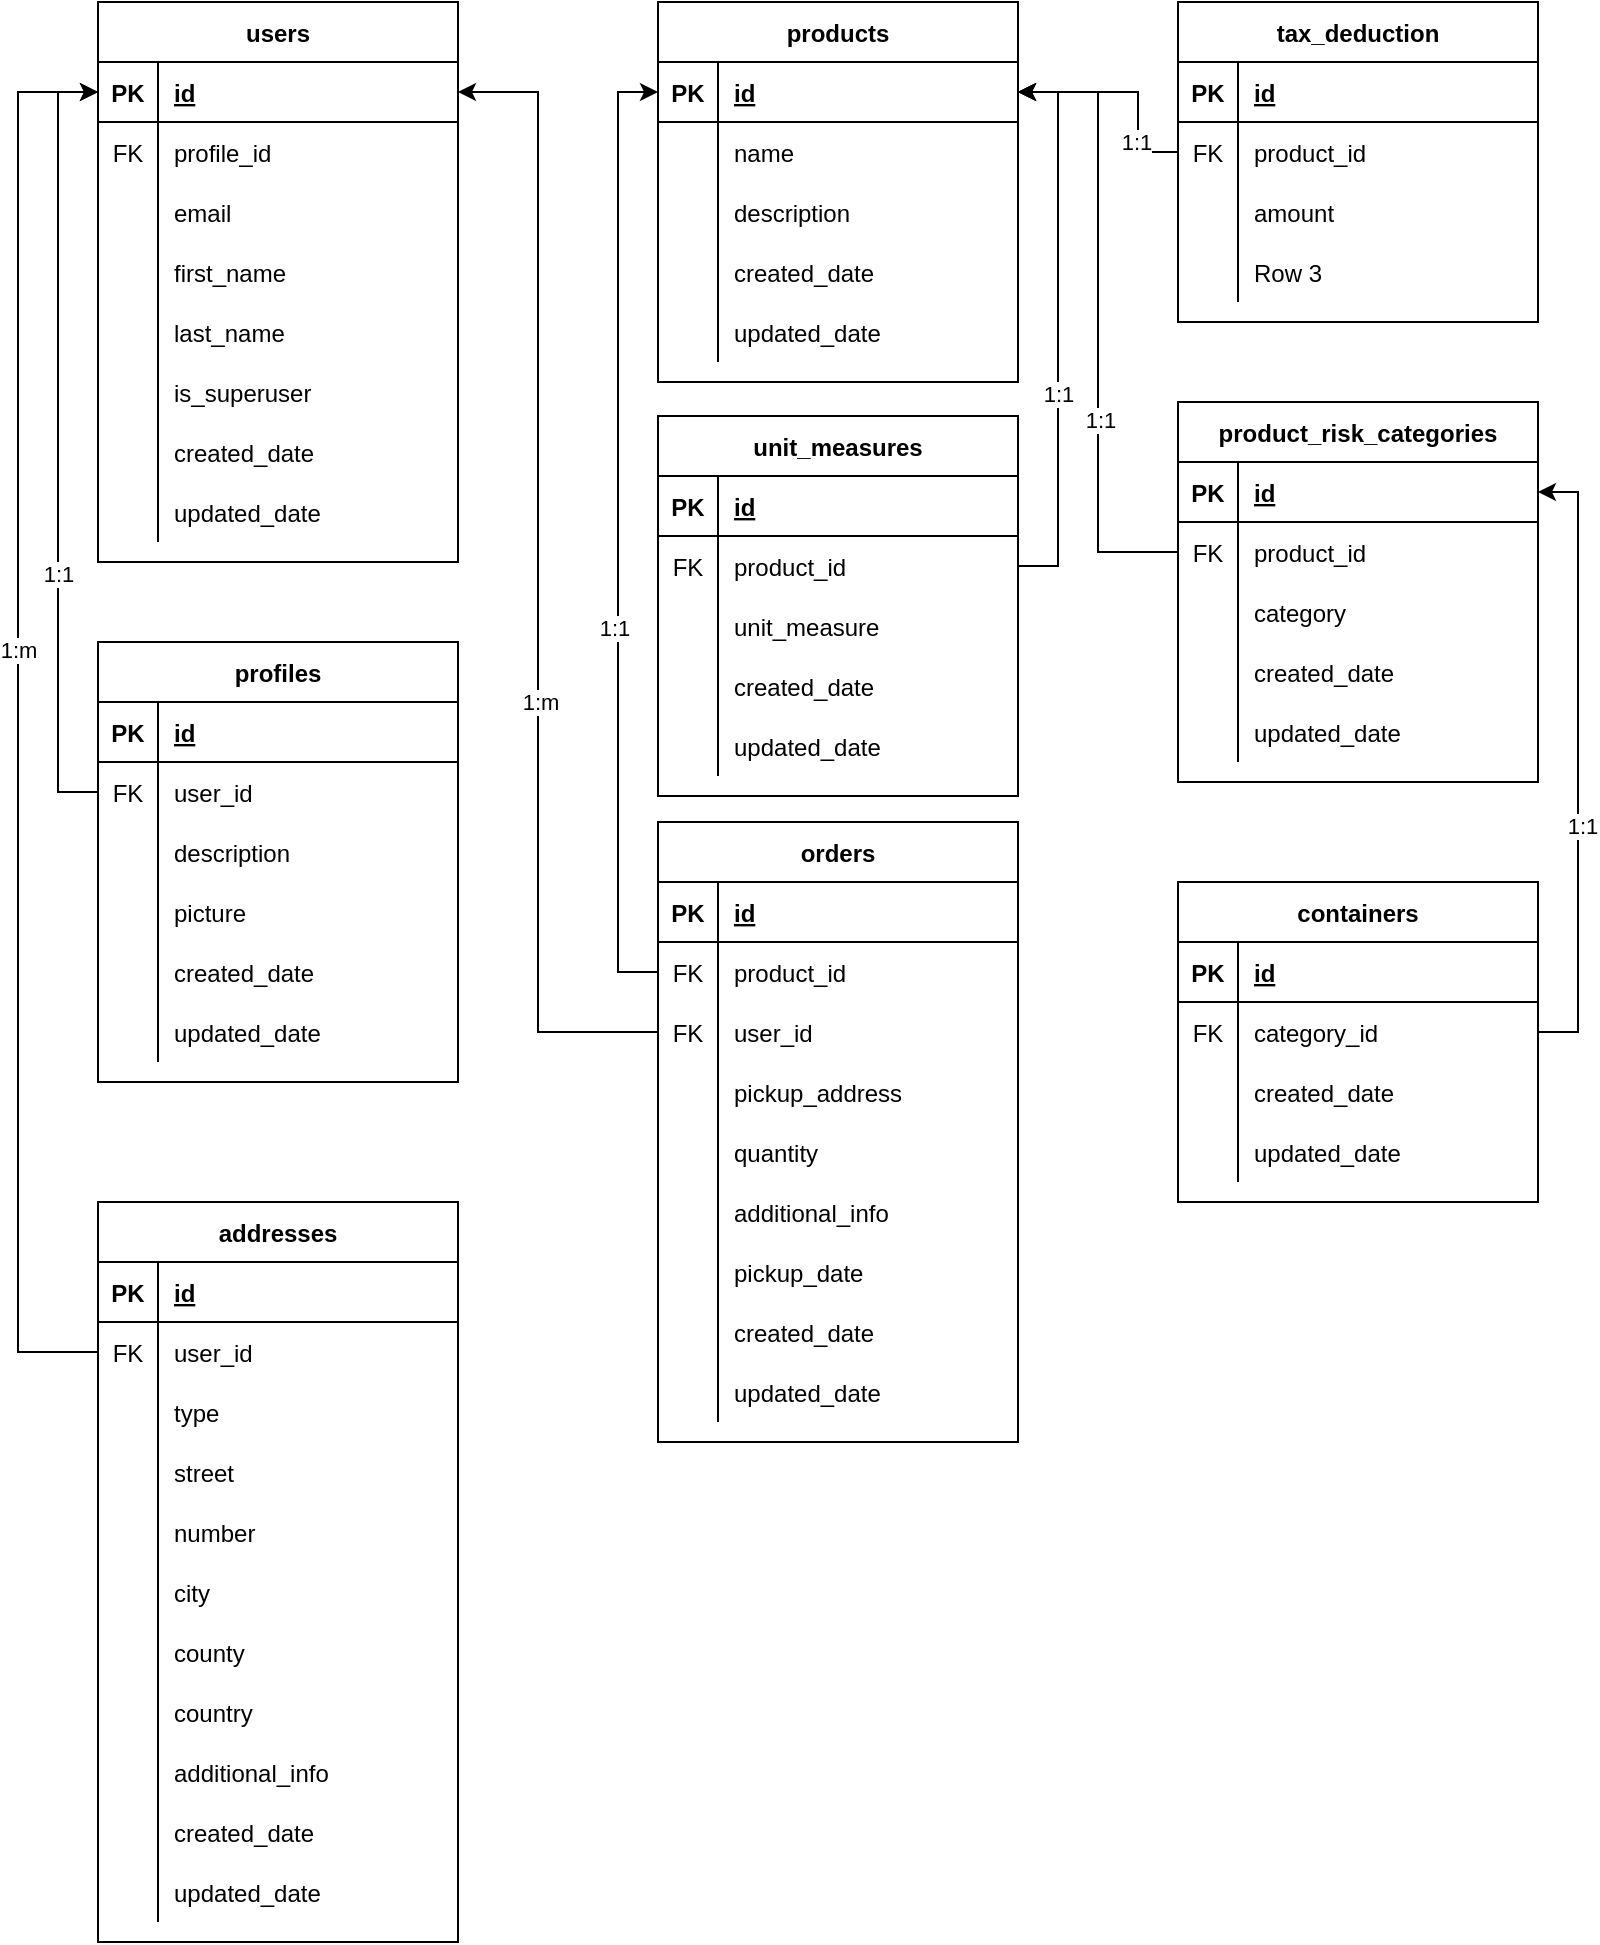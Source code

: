 <mxfile version="14.5.6" type="github">
  <diagram id="5Fqsmv3HwdNf8CyTd6Ed" name="Page-1">
    <mxGraphModel dx="1038" dy="547" grid="1" gridSize="10" guides="1" tooltips="1" connect="1" arrows="1" fold="1" page="1" pageScale="1" pageWidth="850" pageHeight="1100" math="0" shadow="0">
      <root>
        <mxCell id="0" />
        <mxCell id="1" parent="0" />
        <mxCell id="K4pc00V_5VMExsooemuj-1" value="users" style="shape=table;startSize=30;container=1;collapsible=1;childLayout=tableLayout;fixedRows=1;rowLines=0;fontStyle=1;align=center;resizeLast=1;" vertex="1" parent="1">
          <mxGeometry x="80" y="80" width="180" height="280" as="geometry" />
        </mxCell>
        <mxCell id="K4pc00V_5VMExsooemuj-2" value="" style="shape=partialRectangle;collapsible=0;dropTarget=0;pointerEvents=0;fillColor=none;top=0;left=0;bottom=1;right=0;points=[[0,0.5],[1,0.5]];portConstraint=eastwest;" vertex="1" parent="K4pc00V_5VMExsooemuj-1">
          <mxGeometry y="30" width="180" height="30" as="geometry" />
        </mxCell>
        <mxCell id="K4pc00V_5VMExsooemuj-3" value="PK" style="shape=partialRectangle;connectable=0;fillColor=none;top=0;left=0;bottom=0;right=0;fontStyle=1;overflow=hidden;" vertex="1" parent="K4pc00V_5VMExsooemuj-2">
          <mxGeometry width="30" height="30" as="geometry" />
        </mxCell>
        <mxCell id="K4pc00V_5VMExsooemuj-4" value="id" style="shape=partialRectangle;connectable=0;fillColor=none;top=0;left=0;bottom=0;right=0;align=left;spacingLeft=6;fontStyle=5;overflow=hidden;" vertex="1" parent="K4pc00V_5VMExsooemuj-2">
          <mxGeometry x="30" width="150" height="30" as="geometry" />
        </mxCell>
        <mxCell id="K4pc00V_5VMExsooemuj-5" value="" style="shape=partialRectangle;collapsible=0;dropTarget=0;pointerEvents=0;fillColor=none;top=0;left=0;bottom=0;right=0;points=[[0,0.5],[1,0.5]];portConstraint=eastwest;" vertex="1" parent="K4pc00V_5VMExsooemuj-1">
          <mxGeometry y="60" width="180" height="30" as="geometry" />
        </mxCell>
        <mxCell id="K4pc00V_5VMExsooemuj-6" value="FK" style="shape=partialRectangle;connectable=0;fillColor=none;top=0;left=0;bottom=0;right=0;editable=1;overflow=hidden;" vertex="1" parent="K4pc00V_5VMExsooemuj-5">
          <mxGeometry width="30" height="30" as="geometry" />
        </mxCell>
        <mxCell id="K4pc00V_5VMExsooemuj-7" value="profile_id" style="shape=partialRectangle;connectable=0;fillColor=none;top=0;left=0;bottom=0;right=0;align=left;spacingLeft=6;overflow=hidden;" vertex="1" parent="K4pc00V_5VMExsooemuj-5">
          <mxGeometry x="30" width="150" height="30" as="geometry" />
        </mxCell>
        <mxCell id="K4pc00V_5VMExsooemuj-8" value="" style="shape=partialRectangle;collapsible=0;dropTarget=0;pointerEvents=0;fillColor=none;top=0;left=0;bottom=0;right=0;points=[[0,0.5],[1,0.5]];portConstraint=eastwest;" vertex="1" parent="K4pc00V_5VMExsooemuj-1">
          <mxGeometry y="90" width="180" height="30" as="geometry" />
        </mxCell>
        <mxCell id="K4pc00V_5VMExsooemuj-9" value="" style="shape=partialRectangle;connectable=0;fillColor=none;top=0;left=0;bottom=0;right=0;editable=1;overflow=hidden;" vertex="1" parent="K4pc00V_5VMExsooemuj-8">
          <mxGeometry width="30" height="30" as="geometry" />
        </mxCell>
        <mxCell id="K4pc00V_5VMExsooemuj-10" value="email" style="shape=partialRectangle;connectable=0;fillColor=none;top=0;left=0;bottom=0;right=0;align=left;spacingLeft=6;overflow=hidden;" vertex="1" parent="K4pc00V_5VMExsooemuj-8">
          <mxGeometry x="30" width="150" height="30" as="geometry" />
        </mxCell>
        <mxCell id="K4pc00V_5VMExsooemuj-11" value="" style="shape=partialRectangle;collapsible=0;dropTarget=0;pointerEvents=0;fillColor=none;top=0;left=0;bottom=0;right=0;points=[[0,0.5],[1,0.5]];portConstraint=eastwest;" vertex="1" parent="K4pc00V_5VMExsooemuj-1">
          <mxGeometry y="120" width="180" height="30" as="geometry" />
        </mxCell>
        <mxCell id="K4pc00V_5VMExsooemuj-12" value="" style="shape=partialRectangle;connectable=0;fillColor=none;top=0;left=0;bottom=0;right=0;editable=1;overflow=hidden;" vertex="1" parent="K4pc00V_5VMExsooemuj-11">
          <mxGeometry width="30" height="30" as="geometry" />
        </mxCell>
        <mxCell id="K4pc00V_5VMExsooemuj-13" value="first_name" style="shape=partialRectangle;connectable=0;fillColor=none;top=0;left=0;bottom=0;right=0;align=left;spacingLeft=6;overflow=hidden;" vertex="1" parent="K4pc00V_5VMExsooemuj-11">
          <mxGeometry x="30" width="150" height="30" as="geometry" />
        </mxCell>
        <mxCell id="K4pc00V_5VMExsooemuj-14" value="" style="shape=partialRectangle;collapsible=0;dropTarget=0;pointerEvents=0;fillColor=none;top=0;left=0;bottom=0;right=0;points=[[0,0.5],[1,0.5]];portConstraint=eastwest;" vertex="1" parent="K4pc00V_5VMExsooemuj-1">
          <mxGeometry y="150" width="180" height="30" as="geometry" />
        </mxCell>
        <mxCell id="K4pc00V_5VMExsooemuj-15" value="" style="shape=partialRectangle;connectable=0;fillColor=none;top=0;left=0;bottom=0;right=0;editable=1;overflow=hidden;" vertex="1" parent="K4pc00V_5VMExsooemuj-14">
          <mxGeometry width="30" height="30" as="geometry" />
        </mxCell>
        <mxCell id="K4pc00V_5VMExsooemuj-16" value="last_name" style="shape=partialRectangle;connectable=0;fillColor=none;top=0;left=0;bottom=0;right=0;align=left;spacingLeft=6;overflow=hidden;" vertex="1" parent="K4pc00V_5VMExsooemuj-14">
          <mxGeometry x="30" width="150" height="30" as="geometry" />
        </mxCell>
        <mxCell id="K4pc00V_5VMExsooemuj-181" value="" style="shape=partialRectangle;collapsible=0;dropTarget=0;pointerEvents=0;fillColor=none;top=0;left=0;bottom=0;right=0;points=[[0,0.5],[1,0.5]];portConstraint=eastwest;" vertex="1" parent="K4pc00V_5VMExsooemuj-1">
          <mxGeometry y="180" width="180" height="30" as="geometry" />
        </mxCell>
        <mxCell id="K4pc00V_5VMExsooemuj-182" value="" style="shape=partialRectangle;connectable=0;fillColor=none;top=0;left=0;bottom=0;right=0;editable=1;overflow=hidden;" vertex="1" parent="K4pc00V_5VMExsooemuj-181">
          <mxGeometry width="30" height="30" as="geometry" />
        </mxCell>
        <mxCell id="K4pc00V_5VMExsooemuj-183" value="is_superuser" style="shape=partialRectangle;connectable=0;fillColor=none;top=0;left=0;bottom=0;right=0;align=left;spacingLeft=6;overflow=hidden;" vertex="1" parent="K4pc00V_5VMExsooemuj-181">
          <mxGeometry x="30" width="150" height="30" as="geometry" />
        </mxCell>
        <mxCell id="K4pc00V_5VMExsooemuj-17" value="" style="shape=partialRectangle;collapsible=0;dropTarget=0;pointerEvents=0;fillColor=none;top=0;left=0;bottom=0;right=0;points=[[0,0.5],[1,0.5]];portConstraint=eastwest;" vertex="1" parent="K4pc00V_5VMExsooemuj-1">
          <mxGeometry y="210" width="180" height="30" as="geometry" />
        </mxCell>
        <mxCell id="K4pc00V_5VMExsooemuj-18" value="" style="shape=partialRectangle;connectable=0;fillColor=none;top=0;left=0;bottom=0;right=0;editable=1;overflow=hidden;" vertex="1" parent="K4pc00V_5VMExsooemuj-17">
          <mxGeometry width="30" height="30" as="geometry" />
        </mxCell>
        <mxCell id="K4pc00V_5VMExsooemuj-19" value="created_date" style="shape=partialRectangle;connectable=0;fillColor=none;top=0;left=0;bottom=0;right=0;align=left;spacingLeft=6;overflow=hidden;" vertex="1" parent="K4pc00V_5VMExsooemuj-17">
          <mxGeometry x="30" width="150" height="30" as="geometry" />
        </mxCell>
        <mxCell id="K4pc00V_5VMExsooemuj-20" value="" style="shape=partialRectangle;collapsible=0;dropTarget=0;pointerEvents=0;fillColor=none;top=0;left=0;bottom=0;right=0;points=[[0,0.5],[1,0.5]];portConstraint=eastwest;" vertex="1" parent="K4pc00V_5VMExsooemuj-1">
          <mxGeometry y="240" width="180" height="30" as="geometry" />
        </mxCell>
        <mxCell id="K4pc00V_5VMExsooemuj-21" value="" style="shape=partialRectangle;connectable=0;fillColor=none;top=0;left=0;bottom=0;right=0;editable=1;overflow=hidden;" vertex="1" parent="K4pc00V_5VMExsooemuj-20">
          <mxGeometry width="30" height="30" as="geometry" />
        </mxCell>
        <mxCell id="K4pc00V_5VMExsooemuj-22" value="updated_date" style="shape=partialRectangle;connectable=0;fillColor=none;top=0;left=0;bottom=0;right=0;align=left;spacingLeft=6;overflow=hidden;" vertex="1" parent="K4pc00V_5VMExsooemuj-20">
          <mxGeometry x="30" width="150" height="30" as="geometry" />
        </mxCell>
        <mxCell id="K4pc00V_5VMExsooemuj-23" value="products" style="shape=table;startSize=30;container=1;collapsible=1;childLayout=tableLayout;fixedRows=1;rowLines=0;fontStyle=1;align=center;resizeLast=1;" vertex="1" parent="1">
          <mxGeometry x="360" y="80" width="180" height="190" as="geometry" />
        </mxCell>
        <mxCell id="K4pc00V_5VMExsooemuj-24" value="" style="shape=partialRectangle;collapsible=0;dropTarget=0;pointerEvents=0;fillColor=none;top=0;left=0;bottom=1;right=0;points=[[0,0.5],[1,0.5]];portConstraint=eastwest;" vertex="1" parent="K4pc00V_5VMExsooemuj-23">
          <mxGeometry y="30" width="180" height="30" as="geometry" />
        </mxCell>
        <mxCell id="K4pc00V_5VMExsooemuj-25" value="PK" style="shape=partialRectangle;connectable=0;fillColor=none;top=0;left=0;bottom=0;right=0;fontStyle=1;overflow=hidden;" vertex="1" parent="K4pc00V_5VMExsooemuj-24">
          <mxGeometry width="30" height="30" as="geometry" />
        </mxCell>
        <mxCell id="K4pc00V_5VMExsooemuj-26" value="id" style="shape=partialRectangle;connectable=0;fillColor=none;top=0;left=0;bottom=0;right=0;align=left;spacingLeft=6;fontStyle=5;overflow=hidden;" vertex="1" parent="K4pc00V_5VMExsooemuj-24">
          <mxGeometry x="30" width="150" height="30" as="geometry" />
        </mxCell>
        <mxCell id="K4pc00V_5VMExsooemuj-33" value="" style="shape=partialRectangle;collapsible=0;dropTarget=0;pointerEvents=0;fillColor=none;top=0;left=0;bottom=0;right=0;points=[[0,0.5],[1,0.5]];portConstraint=eastwest;" vertex="1" parent="K4pc00V_5VMExsooemuj-23">
          <mxGeometry y="60" width="180" height="30" as="geometry" />
        </mxCell>
        <mxCell id="K4pc00V_5VMExsooemuj-34" value="" style="shape=partialRectangle;connectable=0;fillColor=none;top=0;left=0;bottom=0;right=0;editable=1;overflow=hidden;" vertex="1" parent="K4pc00V_5VMExsooemuj-33">
          <mxGeometry width="30" height="30" as="geometry" />
        </mxCell>
        <mxCell id="K4pc00V_5VMExsooemuj-35" value="name" style="shape=partialRectangle;connectable=0;fillColor=none;top=0;left=0;bottom=0;right=0;align=left;spacingLeft=6;overflow=hidden;" vertex="1" parent="K4pc00V_5VMExsooemuj-33">
          <mxGeometry x="30" width="150" height="30" as="geometry" />
        </mxCell>
        <mxCell id="K4pc00V_5VMExsooemuj-36" value="" style="shape=partialRectangle;collapsible=0;dropTarget=0;pointerEvents=0;fillColor=none;top=0;left=0;bottom=0;right=0;points=[[0,0.5],[1,0.5]];portConstraint=eastwest;" vertex="1" parent="K4pc00V_5VMExsooemuj-23">
          <mxGeometry y="90" width="180" height="30" as="geometry" />
        </mxCell>
        <mxCell id="K4pc00V_5VMExsooemuj-37" value="" style="shape=partialRectangle;connectable=0;fillColor=none;top=0;left=0;bottom=0;right=0;editable=1;overflow=hidden;" vertex="1" parent="K4pc00V_5VMExsooemuj-36">
          <mxGeometry width="30" height="30" as="geometry" />
        </mxCell>
        <mxCell id="K4pc00V_5VMExsooemuj-38" value="description" style="shape=partialRectangle;connectable=0;fillColor=none;top=0;left=0;bottom=0;right=0;align=left;spacingLeft=6;overflow=hidden;" vertex="1" parent="K4pc00V_5VMExsooemuj-36">
          <mxGeometry x="30" width="150" height="30" as="geometry" />
        </mxCell>
        <mxCell id="K4pc00V_5VMExsooemuj-45" value="" style="shape=partialRectangle;collapsible=0;dropTarget=0;pointerEvents=0;fillColor=none;top=0;left=0;bottom=0;right=0;points=[[0,0.5],[1,0.5]];portConstraint=eastwest;" vertex="1" parent="K4pc00V_5VMExsooemuj-23">
          <mxGeometry y="120" width="180" height="30" as="geometry" />
        </mxCell>
        <mxCell id="K4pc00V_5VMExsooemuj-46" value="" style="shape=partialRectangle;connectable=0;fillColor=none;top=0;left=0;bottom=0;right=0;editable=1;overflow=hidden;" vertex="1" parent="K4pc00V_5VMExsooemuj-45">
          <mxGeometry width="30" height="30" as="geometry" />
        </mxCell>
        <mxCell id="K4pc00V_5VMExsooemuj-47" value="created_date" style="shape=partialRectangle;connectable=0;fillColor=none;top=0;left=0;bottom=0;right=0;align=left;spacingLeft=6;overflow=hidden;" vertex="1" parent="K4pc00V_5VMExsooemuj-45">
          <mxGeometry x="30" width="150" height="30" as="geometry" />
        </mxCell>
        <mxCell id="K4pc00V_5VMExsooemuj-48" value="" style="shape=partialRectangle;collapsible=0;dropTarget=0;pointerEvents=0;fillColor=none;top=0;left=0;bottom=0;right=0;points=[[0,0.5],[1,0.5]];portConstraint=eastwest;" vertex="1" parent="K4pc00V_5VMExsooemuj-23">
          <mxGeometry y="150" width="180" height="30" as="geometry" />
        </mxCell>
        <mxCell id="K4pc00V_5VMExsooemuj-49" value="" style="shape=partialRectangle;connectable=0;fillColor=none;top=0;left=0;bottom=0;right=0;editable=1;overflow=hidden;" vertex="1" parent="K4pc00V_5VMExsooemuj-48">
          <mxGeometry width="30" height="30" as="geometry" />
        </mxCell>
        <mxCell id="K4pc00V_5VMExsooemuj-50" value="updated_date" style="shape=partialRectangle;connectable=0;fillColor=none;top=0;left=0;bottom=0;right=0;align=left;spacingLeft=6;overflow=hidden;" vertex="1" parent="K4pc00V_5VMExsooemuj-48">
          <mxGeometry x="30" width="150" height="30" as="geometry" />
        </mxCell>
        <mxCell id="K4pc00V_5VMExsooemuj-51" value="addresses" style="shape=table;startSize=30;container=1;collapsible=1;childLayout=tableLayout;fixedRows=1;rowLines=0;fontStyle=1;align=center;resizeLast=1;" vertex="1" parent="1">
          <mxGeometry x="80" y="680" width="180" height="370" as="geometry" />
        </mxCell>
        <mxCell id="K4pc00V_5VMExsooemuj-52" value="" style="shape=partialRectangle;collapsible=0;dropTarget=0;pointerEvents=0;fillColor=none;top=0;left=0;bottom=1;right=0;points=[[0,0.5],[1,0.5]];portConstraint=eastwest;" vertex="1" parent="K4pc00V_5VMExsooemuj-51">
          <mxGeometry y="30" width="180" height="30" as="geometry" />
        </mxCell>
        <mxCell id="K4pc00V_5VMExsooemuj-53" value="PK" style="shape=partialRectangle;connectable=0;fillColor=none;top=0;left=0;bottom=0;right=0;fontStyle=1;overflow=hidden;" vertex="1" parent="K4pc00V_5VMExsooemuj-52">
          <mxGeometry width="30" height="30" as="geometry" />
        </mxCell>
        <mxCell id="K4pc00V_5VMExsooemuj-54" value="id" style="shape=partialRectangle;connectable=0;fillColor=none;top=0;left=0;bottom=0;right=0;align=left;spacingLeft=6;fontStyle=5;overflow=hidden;" vertex="1" parent="K4pc00V_5VMExsooemuj-52">
          <mxGeometry x="30" width="150" height="30" as="geometry" />
        </mxCell>
        <mxCell id="K4pc00V_5VMExsooemuj-55" value="" style="shape=partialRectangle;collapsible=0;dropTarget=0;pointerEvents=0;fillColor=none;top=0;left=0;bottom=0;right=0;points=[[0,0.5],[1,0.5]];portConstraint=eastwest;" vertex="1" parent="K4pc00V_5VMExsooemuj-51">
          <mxGeometry y="60" width="180" height="30" as="geometry" />
        </mxCell>
        <mxCell id="K4pc00V_5VMExsooemuj-56" value="FK" style="shape=partialRectangle;connectable=0;fillColor=none;top=0;left=0;bottom=0;right=0;editable=1;overflow=hidden;" vertex="1" parent="K4pc00V_5VMExsooemuj-55">
          <mxGeometry width="30" height="30" as="geometry" />
        </mxCell>
        <mxCell id="K4pc00V_5VMExsooemuj-57" value="user_id" style="shape=partialRectangle;connectable=0;fillColor=none;top=0;left=0;bottom=0;right=0;align=left;spacingLeft=6;overflow=hidden;" vertex="1" parent="K4pc00V_5VMExsooemuj-55">
          <mxGeometry x="30" width="150" height="30" as="geometry" />
        </mxCell>
        <mxCell id="K4pc00V_5VMExsooemuj-58" value="" style="shape=partialRectangle;collapsible=0;dropTarget=0;pointerEvents=0;fillColor=none;top=0;left=0;bottom=0;right=0;points=[[0,0.5],[1,0.5]];portConstraint=eastwest;" vertex="1" parent="K4pc00V_5VMExsooemuj-51">
          <mxGeometry y="90" width="180" height="30" as="geometry" />
        </mxCell>
        <mxCell id="K4pc00V_5VMExsooemuj-59" value="" style="shape=partialRectangle;connectable=0;fillColor=none;top=0;left=0;bottom=0;right=0;editable=1;overflow=hidden;" vertex="1" parent="K4pc00V_5VMExsooemuj-58">
          <mxGeometry width="30" height="30" as="geometry" />
        </mxCell>
        <mxCell id="K4pc00V_5VMExsooemuj-60" value="type" style="shape=partialRectangle;connectable=0;fillColor=none;top=0;left=0;bottom=0;right=0;align=left;spacingLeft=6;overflow=hidden;" vertex="1" parent="K4pc00V_5VMExsooemuj-58">
          <mxGeometry x="30" width="150" height="30" as="geometry" />
        </mxCell>
        <mxCell id="K4pc00V_5VMExsooemuj-61" value="" style="shape=partialRectangle;collapsible=0;dropTarget=0;pointerEvents=0;fillColor=none;top=0;left=0;bottom=0;right=0;points=[[0,0.5],[1,0.5]];portConstraint=eastwest;" vertex="1" parent="K4pc00V_5VMExsooemuj-51">
          <mxGeometry y="120" width="180" height="30" as="geometry" />
        </mxCell>
        <mxCell id="K4pc00V_5VMExsooemuj-62" value="" style="shape=partialRectangle;connectable=0;fillColor=none;top=0;left=0;bottom=0;right=0;editable=1;overflow=hidden;" vertex="1" parent="K4pc00V_5VMExsooemuj-61">
          <mxGeometry width="30" height="30" as="geometry" />
        </mxCell>
        <mxCell id="K4pc00V_5VMExsooemuj-63" value="street" style="shape=partialRectangle;connectable=0;fillColor=none;top=0;left=0;bottom=0;right=0;align=left;spacingLeft=6;overflow=hidden;" vertex="1" parent="K4pc00V_5VMExsooemuj-61">
          <mxGeometry x="30" width="150" height="30" as="geometry" />
        </mxCell>
        <mxCell id="K4pc00V_5VMExsooemuj-64" value="" style="shape=partialRectangle;collapsible=0;dropTarget=0;pointerEvents=0;fillColor=none;top=0;left=0;bottom=0;right=0;points=[[0,0.5],[1,0.5]];portConstraint=eastwest;" vertex="1" parent="K4pc00V_5VMExsooemuj-51">
          <mxGeometry y="150" width="180" height="30" as="geometry" />
        </mxCell>
        <mxCell id="K4pc00V_5VMExsooemuj-65" value="" style="shape=partialRectangle;connectable=0;fillColor=none;top=0;left=0;bottom=0;right=0;editable=1;overflow=hidden;" vertex="1" parent="K4pc00V_5VMExsooemuj-64">
          <mxGeometry width="30" height="30" as="geometry" />
        </mxCell>
        <mxCell id="K4pc00V_5VMExsooemuj-66" value="number" style="shape=partialRectangle;connectable=0;fillColor=none;top=0;left=0;bottom=0;right=0;align=left;spacingLeft=6;overflow=hidden;" vertex="1" parent="K4pc00V_5VMExsooemuj-64">
          <mxGeometry x="30" width="150" height="30" as="geometry" />
        </mxCell>
        <mxCell id="K4pc00V_5VMExsooemuj-67" value="" style="shape=partialRectangle;collapsible=0;dropTarget=0;pointerEvents=0;fillColor=none;top=0;left=0;bottom=0;right=0;points=[[0,0.5],[1,0.5]];portConstraint=eastwest;" vertex="1" parent="K4pc00V_5VMExsooemuj-51">
          <mxGeometry y="180" width="180" height="30" as="geometry" />
        </mxCell>
        <mxCell id="K4pc00V_5VMExsooemuj-68" value="" style="shape=partialRectangle;connectable=0;fillColor=none;top=0;left=0;bottom=0;right=0;editable=1;overflow=hidden;" vertex="1" parent="K4pc00V_5VMExsooemuj-67">
          <mxGeometry width="30" height="30" as="geometry" />
        </mxCell>
        <mxCell id="K4pc00V_5VMExsooemuj-69" value="city" style="shape=partialRectangle;connectable=0;fillColor=none;top=0;left=0;bottom=0;right=0;align=left;spacingLeft=6;overflow=hidden;" vertex="1" parent="K4pc00V_5VMExsooemuj-67">
          <mxGeometry x="30" width="150" height="30" as="geometry" />
        </mxCell>
        <mxCell id="K4pc00V_5VMExsooemuj-70" value="" style="shape=partialRectangle;collapsible=0;dropTarget=0;pointerEvents=0;fillColor=none;top=0;left=0;bottom=0;right=0;points=[[0,0.5],[1,0.5]];portConstraint=eastwest;" vertex="1" parent="K4pc00V_5VMExsooemuj-51">
          <mxGeometry y="210" width="180" height="30" as="geometry" />
        </mxCell>
        <mxCell id="K4pc00V_5VMExsooemuj-71" value="" style="shape=partialRectangle;connectable=0;fillColor=none;top=0;left=0;bottom=0;right=0;editable=1;overflow=hidden;" vertex="1" parent="K4pc00V_5VMExsooemuj-70">
          <mxGeometry width="30" height="30" as="geometry" />
        </mxCell>
        <mxCell id="K4pc00V_5VMExsooemuj-72" value="county" style="shape=partialRectangle;connectable=0;fillColor=none;top=0;left=0;bottom=0;right=0;align=left;spacingLeft=6;overflow=hidden;" vertex="1" parent="K4pc00V_5VMExsooemuj-70">
          <mxGeometry x="30" width="150" height="30" as="geometry" />
        </mxCell>
        <mxCell id="K4pc00V_5VMExsooemuj-73" value="" style="shape=partialRectangle;collapsible=0;dropTarget=0;pointerEvents=0;fillColor=none;top=0;left=0;bottom=0;right=0;points=[[0,0.5],[1,0.5]];portConstraint=eastwest;" vertex="1" parent="K4pc00V_5VMExsooemuj-51">
          <mxGeometry y="240" width="180" height="30" as="geometry" />
        </mxCell>
        <mxCell id="K4pc00V_5VMExsooemuj-74" value="" style="shape=partialRectangle;connectable=0;fillColor=none;top=0;left=0;bottom=0;right=0;editable=1;overflow=hidden;" vertex="1" parent="K4pc00V_5VMExsooemuj-73">
          <mxGeometry width="30" height="30" as="geometry" />
        </mxCell>
        <mxCell id="K4pc00V_5VMExsooemuj-75" value="country" style="shape=partialRectangle;connectable=0;fillColor=none;top=0;left=0;bottom=0;right=0;align=left;spacingLeft=6;overflow=hidden;" vertex="1" parent="K4pc00V_5VMExsooemuj-73">
          <mxGeometry x="30" width="150" height="30" as="geometry" />
        </mxCell>
        <mxCell id="K4pc00V_5VMExsooemuj-76" value="" style="shape=partialRectangle;collapsible=0;dropTarget=0;pointerEvents=0;fillColor=none;top=0;left=0;bottom=0;right=0;points=[[0,0.5],[1,0.5]];portConstraint=eastwest;" vertex="1" parent="K4pc00V_5VMExsooemuj-51">
          <mxGeometry y="270" width="180" height="30" as="geometry" />
        </mxCell>
        <mxCell id="K4pc00V_5VMExsooemuj-77" value="" style="shape=partialRectangle;connectable=0;fillColor=none;top=0;left=0;bottom=0;right=0;editable=1;overflow=hidden;" vertex="1" parent="K4pc00V_5VMExsooemuj-76">
          <mxGeometry width="30" height="30" as="geometry" />
        </mxCell>
        <mxCell id="K4pc00V_5VMExsooemuj-78" value="additional_info" style="shape=partialRectangle;connectable=0;fillColor=none;top=0;left=0;bottom=0;right=0;align=left;spacingLeft=6;overflow=hidden;" vertex="1" parent="K4pc00V_5VMExsooemuj-76">
          <mxGeometry x="30" width="150" height="30" as="geometry" />
        </mxCell>
        <mxCell id="K4pc00V_5VMExsooemuj-79" value="" style="shape=partialRectangle;collapsible=0;dropTarget=0;pointerEvents=0;fillColor=none;top=0;left=0;bottom=0;right=0;points=[[0,0.5],[1,0.5]];portConstraint=eastwest;" vertex="1" parent="K4pc00V_5VMExsooemuj-51">
          <mxGeometry y="300" width="180" height="30" as="geometry" />
        </mxCell>
        <mxCell id="K4pc00V_5VMExsooemuj-80" value="" style="shape=partialRectangle;connectable=0;fillColor=none;top=0;left=0;bottom=0;right=0;editable=1;overflow=hidden;" vertex="1" parent="K4pc00V_5VMExsooemuj-79">
          <mxGeometry width="30" height="30" as="geometry" />
        </mxCell>
        <mxCell id="K4pc00V_5VMExsooemuj-81" value="created_date" style="shape=partialRectangle;connectable=0;fillColor=none;top=0;left=0;bottom=0;right=0;align=left;spacingLeft=6;overflow=hidden;" vertex="1" parent="K4pc00V_5VMExsooemuj-79">
          <mxGeometry x="30" width="150" height="30" as="geometry" />
        </mxCell>
        <mxCell id="K4pc00V_5VMExsooemuj-82" value="" style="shape=partialRectangle;collapsible=0;dropTarget=0;pointerEvents=0;fillColor=none;top=0;left=0;bottom=0;right=0;points=[[0,0.5],[1,0.5]];portConstraint=eastwest;" vertex="1" parent="K4pc00V_5VMExsooemuj-51">
          <mxGeometry y="330" width="180" height="30" as="geometry" />
        </mxCell>
        <mxCell id="K4pc00V_5VMExsooemuj-83" value="" style="shape=partialRectangle;connectable=0;fillColor=none;top=0;left=0;bottom=0;right=0;editable=1;overflow=hidden;" vertex="1" parent="K4pc00V_5VMExsooemuj-82">
          <mxGeometry width="30" height="30" as="geometry" />
        </mxCell>
        <mxCell id="K4pc00V_5VMExsooemuj-84" value="updated_date" style="shape=partialRectangle;connectable=0;fillColor=none;top=0;left=0;bottom=0;right=0;align=left;spacingLeft=6;overflow=hidden;" vertex="1" parent="K4pc00V_5VMExsooemuj-82">
          <mxGeometry x="30" width="150" height="30" as="geometry" />
        </mxCell>
        <mxCell id="K4pc00V_5VMExsooemuj-85" value="tax_deduction" style="shape=table;startSize=30;container=1;collapsible=1;childLayout=tableLayout;fixedRows=1;rowLines=0;fontStyle=1;align=center;resizeLast=1;" vertex="1" parent="1">
          <mxGeometry x="620" y="80" width="180" height="160" as="geometry" />
        </mxCell>
        <mxCell id="K4pc00V_5VMExsooemuj-86" value="" style="shape=partialRectangle;collapsible=0;dropTarget=0;pointerEvents=0;fillColor=none;top=0;left=0;bottom=1;right=0;points=[[0,0.5],[1,0.5]];portConstraint=eastwest;" vertex="1" parent="K4pc00V_5VMExsooemuj-85">
          <mxGeometry y="30" width="180" height="30" as="geometry" />
        </mxCell>
        <mxCell id="K4pc00V_5VMExsooemuj-87" value="PK" style="shape=partialRectangle;connectable=0;fillColor=none;top=0;left=0;bottom=0;right=0;fontStyle=1;overflow=hidden;" vertex="1" parent="K4pc00V_5VMExsooemuj-86">
          <mxGeometry width="30" height="30" as="geometry" />
        </mxCell>
        <mxCell id="K4pc00V_5VMExsooemuj-88" value="id" style="shape=partialRectangle;connectable=0;fillColor=none;top=0;left=0;bottom=0;right=0;align=left;spacingLeft=6;fontStyle=5;overflow=hidden;" vertex="1" parent="K4pc00V_5VMExsooemuj-86">
          <mxGeometry x="30" width="150" height="30" as="geometry" />
        </mxCell>
        <mxCell id="K4pc00V_5VMExsooemuj-89" value="" style="shape=partialRectangle;collapsible=0;dropTarget=0;pointerEvents=0;fillColor=none;top=0;left=0;bottom=0;right=0;points=[[0,0.5],[1,0.5]];portConstraint=eastwest;" vertex="1" parent="K4pc00V_5VMExsooemuj-85">
          <mxGeometry y="60" width="180" height="30" as="geometry" />
        </mxCell>
        <mxCell id="K4pc00V_5VMExsooemuj-90" value="FK" style="shape=partialRectangle;connectable=0;fillColor=none;top=0;left=0;bottom=0;right=0;editable=1;overflow=hidden;" vertex="1" parent="K4pc00V_5VMExsooemuj-89">
          <mxGeometry width="30" height="30" as="geometry" />
        </mxCell>
        <mxCell id="K4pc00V_5VMExsooemuj-91" value="product_id" style="shape=partialRectangle;connectable=0;fillColor=none;top=0;left=0;bottom=0;right=0;align=left;spacingLeft=6;overflow=hidden;" vertex="1" parent="K4pc00V_5VMExsooemuj-89">
          <mxGeometry x="30" width="150" height="30" as="geometry" />
        </mxCell>
        <mxCell id="K4pc00V_5VMExsooemuj-92" value="" style="shape=partialRectangle;collapsible=0;dropTarget=0;pointerEvents=0;fillColor=none;top=0;left=0;bottom=0;right=0;points=[[0,0.5],[1,0.5]];portConstraint=eastwest;" vertex="1" parent="K4pc00V_5VMExsooemuj-85">
          <mxGeometry y="90" width="180" height="30" as="geometry" />
        </mxCell>
        <mxCell id="K4pc00V_5VMExsooemuj-93" value="" style="shape=partialRectangle;connectable=0;fillColor=none;top=0;left=0;bottom=0;right=0;editable=1;overflow=hidden;" vertex="1" parent="K4pc00V_5VMExsooemuj-92">
          <mxGeometry width="30" height="30" as="geometry" />
        </mxCell>
        <mxCell id="K4pc00V_5VMExsooemuj-94" value="amount" style="shape=partialRectangle;connectable=0;fillColor=none;top=0;left=0;bottom=0;right=0;align=left;spacingLeft=6;overflow=hidden;" vertex="1" parent="K4pc00V_5VMExsooemuj-92">
          <mxGeometry x="30" width="150" height="30" as="geometry" />
        </mxCell>
        <mxCell id="K4pc00V_5VMExsooemuj-95" value="" style="shape=partialRectangle;collapsible=0;dropTarget=0;pointerEvents=0;fillColor=none;top=0;left=0;bottom=0;right=0;points=[[0,0.5],[1,0.5]];portConstraint=eastwest;" vertex="1" parent="K4pc00V_5VMExsooemuj-85">
          <mxGeometry y="120" width="180" height="30" as="geometry" />
        </mxCell>
        <mxCell id="K4pc00V_5VMExsooemuj-96" value="" style="shape=partialRectangle;connectable=0;fillColor=none;top=0;left=0;bottom=0;right=0;editable=1;overflow=hidden;" vertex="1" parent="K4pc00V_5VMExsooemuj-95">
          <mxGeometry width="30" height="30" as="geometry" />
        </mxCell>
        <mxCell id="K4pc00V_5VMExsooemuj-97" value="Row 3" style="shape=partialRectangle;connectable=0;fillColor=none;top=0;left=0;bottom=0;right=0;align=left;spacingLeft=6;overflow=hidden;" vertex="1" parent="K4pc00V_5VMExsooemuj-95">
          <mxGeometry x="30" width="150" height="30" as="geometry" />
        </mxCell>
        <mxCell id="K4pc00V_5VMExsooemuj-98" value="orders" style="shape=table;startSize=30;container=1;collapsible=1;childLayout=tableLayout;fixedRows=1;rowLines=0;fontStyle=1;align=center;resizeLast=1;" vertex="1" parent="1">
          <mxGeometry x="360" y="490" width="180" height="310" as="geometry" />
        </mxCell>
        <mxCell id="K4pc00V_5VMExsooemuj-99" value="" style="shape=partialRectangle;collapsible=0;dropTarget=0;pointerEvents=0;fillColor=none;top=0;left=0;bottom=1;right=0;points=[[0,0.5],[1,0.5]];portConstraint=eastwest;" vertex="1" parent="K4pc00V_5VMExsooemuj-98">
          <mxGeometry y="30" width="180" height="30" as="geometry" />
        </mxCell>
        <mxCell id="K4pc00V_5VMExsooemuj-100" value="PK" style="shape=partialRectangle;connectable=0;fillColor=none;top=0;left=0;bottom=0;right=0;fontStyle=1;overflow=hidden;" vertex="1" parent="K4pc00V_5VMExsooemuj-99">
          <mxGeometry width="30" height="30" as="geometry" />
        </mxCell>
        <mxCell id="K4pc00V_5VMExsooemuj-101" value="id" style="shape=partialRectangle;connectable=0;fillColor=none;top=0;left=0;bottom=0;right=0;align=left;spacingLeft=6;fontStyle=5;overflow=hidden;" vertex="1" parent="K4pc00V_5VMExsooemuj-99">
          <mxGeometry x="30" width="150" height="30" as="geometry" />
        </mxCell>
        <mxCell id="K4pc00V_5VMExsooemuj-105" value="" style="shape=partialRectangle;collapsible=0;dropTarget=0;pointerEvents=0;fillColor=none;top=0;left=0;bottom=0;right=0;points=[[0,0.5],[1,0.5]];portConstraint=eastwest;" vertex="1" parent="K4pc00V_5VMExsooemuj-98">
          <mxGeometry y="60" width="180" height="30" as="geometry" />
        </mxCell>
        <mxCell id="K4pc00V_5VMExsooemuj-106" value="FK" style="shape=partialRectangle;connectable=0;fillColor=none;top=0;left=0;bottom=0;right=0;editable=1;overflow=hidden;" vertex="1" parent="K4pc00V_5VMExsooemuj-105">
          <mxGeometry width="30" height="30" as="geometry" />
        </mxCell>
        <mxCell id="K4pc00V_5VMExsooemuj-107" value="product_id" style="shape=partialRectangle;connectable=0;fillColor=none;top=0;left=0;bottom=0;right=0;align=left;spacingLeft=6;overflow=hidden;" vertex="1" parent="K4pc00V_5VMExsooemuj-105">
          <mxGeometry x="30" width="150" height="30" as="geometry" />
        </mxCell>
        <mxCell id="K4pc00V_5VMExsooemuj-102" value="" style="shape=partialRectangle;collapsible=0;dropTarget=0;pointerEvents=0;fillColor=none;top=0;left=0;bottom=0;right=0;points=[[0,0.5],[1,0.5]];portConstraint=eastwest;" vertex="1" parent="K4pc00V_5VMExsooemuj-98">
          <mxGeometry y="90" width="180" height="30" as="geometry" />
        </mxCell>
        <mxCell id="K4pc00V_5VMExsooemuj-103" value="FK" style="shape=partialRectangle;connectable=0;fillColor=none;top=0;left=0;bottom=0;right=0;editable=1;overflow=hidden;" vertex="1" parent="K4pc00V_5VMExsooemuj-102">
          <mxGeometry width="30" height="30" as="geometry" />
        </mxCell>
        <mxCell id="K4pc00V_5VMExsooemuj-104" value="user_id" style="shape=partialRectangle;connectable=0;fillColor=none;top=0;left=0;bottom=0;right=0;align=left;spacingLeft=6;overflow=hidden;" vertex="1" parent="K4pc00V_5VMExsooemuj-102">
          <mxGeometry x="30" width="150" height="30" as="geometry" />
        </mxCell>
        <mxCell id="K4pc00V_5VMExsooemuj-108" value="" style="shape=partialRectangle;collapsible=0;dropTarget=0;pointerEvents=0;fillColor=none;top=0;left=0;bottom=0;right=0;points=[[0,0.5],[1,0.5]];portConstraint=eastwest;" vertex="1" parent="K4pc00V_5VMExsooemuj-98">
          <mxGeometry y="120" width="180" height="30" as="geometry" />
        </mxCell>
        <mxCell id="K4pc00V_5VMExsooemuj-109" value="" style="shape=partialRectangle;connectable=0;fillColor=none;top=0;left=0;bottom=0;right=0;editable=1;overflow=hidden;" vertex="1" parent="K4pc00V_5VMExsooemuj-108">
          <mxGeometry width="30" height="30" as="geometry" />
        </mxCell>
        <mxCell id="K4pc00V_5VMExsooemuj-110" value="pickup_address" style="shape=partialRectangle;connectable=0;fillColor=none;top=0;left=0;bottom=0;right=0;align=left;spacingLeft=6;overflow=hidden;" vertex="1" parent="K4pc00V_5VMExsooemuj-108">
          <mxGeometry x="30" width="150" height="30" as="geometry" />
        </mxCell>
        <mxCell id="K4pc00V_5VMExsooemuj-234" value="" style="shape=partialRectangle;collapsible=0;dropTarget=0;pointerEvents=0;fillColor=none;top=0;left=0;bottom=0;right=0;points=[[0,0.5],[1,0.5]];portConstraint=eastwest;" vertex="1" parent="K4pc00V_5VMExsooemuj-98">
          <mxGeometry y="150" width="180" height="30" as="geometry" />
        </mxCell>
        <mxCell id="K4pc00V_5VMExsooemuj-235" value="" style="shape=partialRectangle;connectable=0;fillColor=none;top=0;left=0;bottom=0;right=0;editable=1;overflow=hidden;" vertex="1" parent="K4pc00V_5VMExsooemuj-234">
          <mxGeometry width="30" height="30" as="geometry" />
        </mxCell>
        <mxCell id="K4pc00V_5VMExsooemuj-236" value="quantity" style="shape=partialRectangle;connectable=0;fillColor=none;top=0;left=0;bottom=0;right=0;align=left;spacingLeft=6;overflow=hidden;" vertex="1" parent="K4pc00V_5VMExsooemuj-234">
          <mxGeometry x="30" width="150" height="30" as="geometry" />
        </mxCell>
        <mxCell id="K4pc00V_5VMExsooemuj-252" value="" style="shape=partialRectangle;collapsible=0;dropTarget=0;pointerEvents=0;fillColor=none;top=0;left=0;bottom=0;right=0;points=[[0,0.5],[1,0.5]];portConstraint=eastwest;" vertex="1" parent="K4pc00V_5VMExsooemuj-98">
          <mxGeometry y="180" width="180" height="30" as="geometry" />
        </mxCell>
        <mxCell id="K4pc00V_5VMExsooemuj-253" value="" style="shape=partialRectangle;connectable=0;fillColor=none;top=0;left=0;bottom=0;right=0;editable=1;overflow=hidden;" vertex="1" parent="K4pc00V_5VMExsooemuj-252">
          <mxGeometry width="30" height="30" as="geometry" />
        </mxCell>
        <mxCell id="K4pc00V_5VMExsooemuj-254" value="additional_info" style="shape=partialRectangle;connectable=0;fillColor=none;top=0;left=0;bottom=0;right=0;align=left;spacingLeft=6;overflow=hidden;" vertex="1" parent="K4pc00V_5VMExsooemuj-252">
          <mxGeometry x="30" width="150" height="30" as="geometry" />
        </mxCell>
        <mxCell id="K4pc00V_5VMExsooemuj-174" value="" style="shape=partialRectangle;collapsible=0;dropTarget=0;pointerEvents=0;fillColor=none;top=0;left=0;bottom=0;right=0;points=[[0,0.5],[1,0.5]];portConstraint=eastwest;" vertex="1" parent="K4pc00V_5VMExsooemuj-98">
          <mxGeometry y="210" width="180" height="30" as="geometry" />
        </mxCell>
        <mxCell id="K4pc00V_5VMExsooemuj-175" value="" style="shape=partialRectangle;connectable=0;fillColor=none;top=0;left=0;bottom=0;right=0;editable=1;overflow=hidden;" vertex="1" parent="K4pc00V_5VMExsooemuj-174">
          <mxGeometry width="30" height="30" as="geometry" />
        </mxCell>
        <mxCell id="K4pc00V_5VMExsooemuj-176" value="pickup_date" style="shape=partialRectangle;connectable=0;fillColor=none;top=0;left=0;bottom=0;right=0;align=left;spacingLeft=6;overflow=hidden;" vertex="1" parent="K4pc00V_5VMExsooemuj-174">
          <mxGeometry x="30" width="150" height="30" as="geometry" />
        </mxCell>
        <mxCell id="K4pc00V_5VMExsooemuj-114" value="" style="shape=partialRectangle;collapsible=0;dropTarget=0;pointerEvents=0;fillColor=none;top=0;left=0;bottom=0;right=0;points=[[0,0.5],[1,0.5]];portConstraint=eastwest;" vertex="1" parent="K4pc00V_5VMExsooemuj-98">
          <mxGeometry y="240" width="180" height="30" as="geometry" />
        </mxCell>
        <mxCell id="K4pc00V_5VMExsooemuj-115" value="" style="shape=partialRectangle;connectable=0;fillColor=none;top=0;left=0;bottom=0;right=0;editable=1;overflow=hidden;" vertex="1" parent="K4pc00V_5VMExsooemuj-114">
          <mxGeometry width="30" height="30" as="geometry" />
        </mxCell>
        <mxCell id="K4pc00V_5VMExsooemuj-116" value="created_date" style="shape=partialRectangle;connectable=0;fillColor=none;top=0;left=0;bottom=0;right=0;align=left;spacingLeft=6;overflow=hidden;" vertex="1" parent="K4pc00V_5VMExsooemuj-114">
          <mxGeometry x="30" width="150" height="30" as="geometry" />
        </mxCell>
        <mxCell id="K4pc00V_5VMExsooemuj-117" value="" style="shape=partialRectangle;collapsible=0;dropTarget=0;pointerEvents=0;fillColor=none;top=0;left=0;bottom=0;right=0;points=[[0,0.5],[1,0.5]];portConstraint=eastwest;" vertex="1" parent="K4pc00V_5VMExsooemuj-98">
          <mxGeometry y="270" width="180" height="30" as="geometry" />
        </mxCell>
        <mxCell id="K4pc00V_5VMExsooemuj-118" value="" style="shape=partialRectangle;connectable=0;fillColor=none;top=0;left=0;bottom=0;right=0;editable=1;overflow=hidden;" vertex="1" parent="K4pc00V_5VMExsooemuj-117">
          <mxGeometry width="30" height="30" as="geometry" />
        </mxCell>
        <mxCell id="K4pc00V_5VMExsooemuj-119" value="updated_date" style="shape=partialRectangle;connectable=0;fillColor=none;top=0;left=0;bottom=0;right=0;align=left;spacingLeft=6;overflow=hidden;" vertex="1" parent="K4pc00V_5VMExsooemuj-117">
          <mxGeometry x="30" width="150" height="30" as="geometry" />
        </mxCell>
        <mxCell id="K4pc00V_5VMExsooemuj-120" value="product_risk_categories" style="shape=table;startSize=30;container=1;collapsible=1;childLayout=tableLayout;fixedRows=1;rowLines=0;fontStyle=1;align=center;resizeLast=1;" vertex="1" parent="1">
          <mxGeometry x="620" y="280" width="180" height="190" as="geometry" />
        </mxCell>
        <mxCell id="K4pc00V_5VMExsooemuj-121" value="" style="shape=partialRectangle;collapsible=0;dropTarget=0;pointerEvents=0;fillColor=none;top=0;left=0;bottom=1;right=0;points=[[0,0.5],[1,0.5]];portConstraint=eastwest;" vertex="1" parent="K4pc00V_5VMExsooemuj-120">
          <mxGeometry y="30" width="180" height="30" as="geometry" />
        </mxCell>
        <mxCell id="K4pc00V_5VMExsooemuj-122" value="PK" style="shape=partialRectangle;connectable=0;fillColor=none;top=0;left=0;bottom=0;right=0;fontStyle=1;overflow=hidden;" vertex="1" parent="K4pc00V_5VMExsooemuj-121">
          <mxGeometry width="30" height="30" as="geometry" />
        </mxCell>
        <mxCell id="K4pc00V_5VMExsooemuj-123" value="id" style="shape=partialRectangle;connectable=0;fillColor=none;top=0;left=0;bottom=0;right=0;align=left;spacingLeft=6;fontStyle=5;overflow=hidden;" vertex="1" parent="K4pc00V_5VMExsooemuj-121">
          <mxGeometry x="30" width="150" height="30" as="geometry" />
        </mxCell>
        <mxCell id="K4pc00V_5VMExsooemuj-187" value="" style="shape=partialRectangle;collapsible=0;dropTarget=0;pointerEvents=0;fillColor=none;top=0;left=0;bottom=0;right=0;points=[[0,0.5],[1,0.5]];portConstraint=eastwest;" vertex="1" parent="K4pc00V_5VMExsooemuj-120">
          <mxGeometry y="60" width="180" height="30" as="geometry" />
        </mxCell>
        <mxCell id="K4pc00V_5VMExsooemuj-188" value="FK" style="shape=partialRectangle;connectable=0;fillColor=none;top=0;left=0;bottom=0;right=0;editable=1;overflow=hidden;" vertex="1" parent="K4pc00V_5VMExsooemuj-187">
          <mxGeometry width="30" height="30" as="geometry" />
        </mxCell>
        <mxCell id="K4pc00V_5VMExsooemuj-189" value="product_id" style="shape=partialRectangle;connectable=0;fillColor=none;top=0;left=0;bottom=0;right=0;align=left;spacingLeft=6;overflow=hidden;" vertex="1" parent="K4pc00V_5VMExsooemuj-187">
          <mxGeometry x="30" width="150" height="30" as="geometry" />
        </mxCell>
        <mxCell id="K4pc00V_5VMExsooemuj-124" value="" style="shape=partialRectangle;collapsible=0;dropTarget=0;pointerEvents=0;fillColor=none;top=0;left=0;bottom=0;right=0;points=[[0,0.5],[1,0.5]];portConstraint=eastwest;" vertex="1" parent="K4pc00V_5VMExsooemuj-120">
          <mxGeometry y="90" width="180" height="30" as="geometry" />
        </mxCell>
        <mxCell id="K4pc00V_5VMExsooemuj-125" value="" style="shape=partialRectangle;connectable=0;fillColor=none;top=0;left=0;bottom=0;right=0;editable=1;overflow=hidden;" vertex="1" parent="K4pc00V_5VMExsooemuj-124">
          <mxGeometry width="30" height="30" as="geometry" />
        </mxCell>
        <mxCell id="K4pc00V_5VMExsooemuj-126" value="category" style="shape=partialRectangle;connectable=0;fillColor=none;top=0;left=0;bottom=0;right=0;align=left;spacingLeft=6;overflow=hidden;" vertex="1" parent="K4pc00V_5VMExsooemuj-124">
          <mxGeometry x="30" width="150" height="30" as="geometry" />
        </mxCell>
        <mxCell id="K4pc00V_5VMExsooemuj-127" value="" style="shape=partialRectangle;collapsible=0;dropTarget=0;pointerEvents=0;fillColor=none;top=0;left=0;bottom=0;right=0;points=[[0,0.5],[1,0.5]];portConstraint=eastwest;" vertex="1" parent="K4pc00V_5VMExsooemuj-120">
          <mxGeometry y="120" width="180" height="30" as="geometry" />
        </mxCell>
        <mxCell id="K4pc00V_5VMExsooemuj-128" value="" style="shape=partialRectangle;connectable=0;fillColor=none;top=0;left=0;bottom=0;right=0;editable=1;overflow=hidden;" vertex="1" parent="K4pc00V_5VMExsooemuj-127">
          <mxGeometry width="30" height="30" as="geometry" />
        </mxCell>
        <mxCell id="K4pc00V_5VMExsooemuj-129" value="created_date" style="shape=partialRectangle;connectable=0;fillColor=none;top=0;left=0;bottom=0;right=0;align=left;spacingLeft=6;overflow=hidden;" vertex="1" parent="K4pc00V_5VMExsooemuj-127">
          <mxGeometry x="30" width="150" height="30" as="geometry" />
        </mxCell>
        <mxCell id="K4pc00V_5VMExsooemuj-130" value="" style="shape=partialRectangle;collapsible=0;dropTarget=0;pointerEvents=0;fillColor=none;top=0;left=0;bottom=0;right=0;points=[[0,0.5],[1,0.5]];portConstraint=eastwest;" vertex="1" parent="K4pc00V_5VMExsooemuj-120">
          <mxGeometry y="150" width="180" height="30" as="geometry" />
        </mxCell>
        <mxCell id="K4pc00V_5VMExsooemuj-131" value="" style="shape=partialRectangle;connectable=0;fillColor=none;top=0;left=0;bottom=0;right=0;editable=1;overflow=hidden;" vertex="1" parent="K4pc00V_5VMExsooemuj-130">
          <mxGeometry width="30" height="30" as="geometry" />
        </mxCell>
        <mxCell id="K4pc00V_5VMExsooemuj-132" value="updated_date" style="shape=partialRectangle;connectable=0;fillColor=none;top=0;left=0;bottom=0;right=0;align=left;spacingLeft=6;overflow=hidden;" vertex="1" parent="K4pc00V_5VMExsooemuj-130">
          <mxGeometry x="30" width="150" height="30" as="geometry" />
        </mxCell>
        <mxCell id="K4pc00V_5VMExsooemuj-177" style="edgeStyle=orthogonalEdgeStyle;rounded=0;orthogonalLoop=1;jettySize=auto;html=1;exitX=0;exitY=0.5;exitDx=0;exitDy=0;entryX=0;entryY=0.5;entryDx=0;entryDy=0;" edge="1" parent="1" source="K4pc00V_5VMExsooemuj-55" target="K4pc00V_5VMExsooemuj-2">
          <mxGeometry relative="1" as="geometry">
            <Array as="points">
              <mxPoint x="40" y="755" />
              <mxPoint x="40" y="125" />
            </Array>
          </mxGeometry>
        </mxCell>
        <mxCell id="K4pc00V_5VMExsooemuj-178" value="1:m" style="edgeLabel;html=1;align=center;verticalAlign=middle;resizable=0;points=[];" vertex="1" connectable="0" parent="K4pc00V_5VMExsooemuj-177">
          <mxGeometry x="0.103" relative="1" as="geometry">
            <mxPoint as="offset" />
          </mxGeometry>
        </mxCell>
        <mxCell id="K4pc00V_5VMExsooemuj-179" style="edgeStyle=orthogonalEdgeStyle;rounded=0;orthogonalLoop=1;jettySize=auto;html=1;exitX=0;exitY=0.5;exitDx=0;exitDy=0;entryX=1;entryY=0.5;entryDx=0;entryDy=0;" edge="1" parent="1" source="K4pc00V_5VMExsooemuj-102" target="K4pc00V_5VMExsooemuj-2">
          <mxGeometry relative="1" as="geometry">
            <Array as="points">
              <mxPoint x="300" y="595" />
              <mxPoint x="300" y="125" />
            </Array>
          </mxGeometry>
        </mxCell>
        <mxCell id="K4pc00V_5VMExsooemuj-180" value="1:m" style="edgeLabel;html=1;align=center;verticalAlign=middle;resizable=0;points=[];" vertex="1" connectable="0" parent="K4pc00V_5VMExsooemuj-179">
          <mxGeometry x="-0.208" y="-1" relative="1" as="geometry">
            <mxPoint as="offset" />
          </mxGeometry>
        </mxCell>
        <mxCell id="K4pc00V_5VMExsooemuj-190" style="edgeStyle=orthogonalEdgeStyle;rounded=0;orthogonalLoop=1;jettySize=auto;html=1;exitX=0;exitY=0.5;exitDx=0;exitDy=0;entryX=1;entryY=0.5;entryDx=0;entryDy=0;" edge="1" parent="1" source="K4pc00V_5VMExsooemuj-187" target="K4pc00V_5VMExsooemuj-24">
          <mxGeometry relative="1" as="geometry">
            <Array as="points">
              <mxPoint x="580" y="355" />
              <mxPoint x="580" y="125" />
            </Array>
          </mxGeometry>
        </mxCell>
        <mxCell id="K4pc00V_5VMExsooemuj-191" value="1:1" style="edgeLabel;html=1;align=center;verticalAlign=middle;resizable=0;points=[];" vertex="1" connectable="0" parent="K4pc00V_5VMExsooemuj-190">
          <mxGeometry x="-0.312" y="-1" relative="1" as="geometry">
            <mxPoint as="offset" />
          </mxGeometry>
        </mxCell>
        <mxCell id="K4pc00V_5VMExsooemuj-192" value="profiles" style="shape=table;startSize=30;container=1;collapsible=1;childLayout=tableLayout;fixedRows=1;rowLines=0;fontStyle=1;align=center;resizeLast=1;" vertex="1" parent="1">
          <mxGeometry x="80" y="400" width="180" height="220" as="geometry" />
        </mxCell>
        <mxCell id="K4pc00V_5VMExsooemuj-193" value="" style="shape=partialRectangle;collapsible=0;dropTarget=0;pointerEvents=0;fillColor=none;top=0;left=0;bottom=1;right=0;points=[[0,0.5],[1,0.5]];portConstraint=eastwest;" vertex="1" parent="K4pc00V_5VMExsooemuj-192">
          <mxGeometry y="30" width="180" height="30" as="geometry" />
        </mxCell>
        <mxCell id="K4pc00V_5VMExsooemuj-194" value="PK" style="shape=partialRectangle;connectable=0;fillColor=none;top=0;left=0;bottom=0;right=0;fontStyle=1;overflow=hidden;" vertex="1" parent="K4pc00V_5VMExsooemuj-193">
          <mxGeometry width="30" height="30" as="geometry" />
        </mxCell>
        <mxCell id="K4pc00V_5VMExsooemuj-195" value="id" style="shape=partialRectangle;connectable=0;fillColor=none;top=0;left=0;bottom=0;right=0;align=left;spacingLeft=6;fontStyle=5;overflow=hidden;" vertex="1" parent="K4pc00V_5VMExsooemuj-193">
          <mxGeometry x="30" width="150" height="30" as="geometry" />
        </mxCell>
        <mxCell id="K4pc00V_5VMExsooemuj-196" value="" style="shape=partialRectangle;collapsible=0;dropTarget=0;pointerEvents=0;fillColor=none;top=0;left=0;bottom=0;right=0;points=[[0,0.5],[1,0.5]];portConstraint=eastwest;" vertex="1" parent="K4pc00V_5VMExsooemuj-192">
          <mxGeometry y="60" width="180" height="30" as="geometry" />
        </mxCell>
        <mxCell id="K4pc00V_5VMExsooemuj-197" value="FK" style="shape=partialRectangle;connectable=0;fillColor=none;top=0;left=0;bottom=0;right=0;editable=1;overflow=hidden;" vertex="1" parent="K4pc00V_5VMExsooemuj-196">
          <mxGeometry width="30" height="30" as="geometry" />
        </mxCell>
        <mxCell id="K4pc00V_5VMExsooemuj-198" value="user_id" style="shape=partialRectangle;connectable=0;fillColor=none;top=0;left=0;bottom=0;right=0;align=left;spacingLeft=6;overflow=hidden;" vertex="1" parent="K4pc00V_5VMExsooemuj-196">
          <mxGeometry x="30" width="150" height="30" as="geometry" />
        </mxCell>
        <mxCell id="K4pc00V_5VMExsooemuj-202" value="" style="shape=partialRectangle;collapsible=0;dropTarget=0;pointerEvents=0;fillColor=none;top=0;left=0;bottom=0;right=0;points=[[0,0.5],[1,0.5]];portConstraint=eastwest;" vertex="1" parent="K4pc00V_5VMExsooemuj-192">
          <mxGeometry y="90" width="180" height="30" as="geometry" />
        </mxCell>
        <mxCell id="K4pc00V_5VMExsooemuj-203" value="" style="shape=partialRectangle;connectable=0;fillColor=none;top=0;left=0;bottom=0;right=0;editable=1;overflow=hidden;" vertex="1" parent="K4pc00V_5VMExsooemuj-202">
          <mxGeometry width="30" height="30" as="geometry" />
        </mxCell>
        <mxCell id="K4pc00V_5VMExsooemuj-204" value="description" style="shape=partialRectangle;connectable=0;fillColor=none;top=0;left=0;bottom=0;right=0;align=left;spacingLeft=6;overflow=hidden;" vertex="1" parent="K4pc00V_5VMExsooemuj-202">
          <mxGeometry x="30" width="150" height="30" as="geometry" />
        </mxCell>
        <mxCell id="K4pc00V_5VMExsooemuj-205" value="" style="shape=partialRectangle;collapsible=0;dropTarget=0;pointerEvents=0;fillColor=none;top=0;left=0;bottom=0;right=0;points=[[0,0.5],[1,0.5]];portConstraint=eastwest;" vertex="1" parent="K4pc00V_5VMExsooemuj-192">
          <mxGeometry y="120" width="180" height="30" as="geometry" />
        </mxCell>
        <mxCell id="K4pc00V_5VMExsooemuj-206" value="" style="shape=partialRectangle;connectable=0;fillColor=none;top=0;left=0;bottom=0;right=0;editable=1;overflow=hidden;" vertex="1" parent="K4pc00V_5VMExsooemuj-205">
          <mxGeometry width="30" height="30" as="geometry" />
        </mxCell>
        <mxCell id="K4pc00V_5VMExsooemuj-207" value="picture" style="shape=partialRectangle;connectable=0;fillColor=none;top=0;left=0;bottom=0;right=0;align=left;spacingLeft=6;overflow=hidden;" vertex="1" parent="K4pc00V_5VMExsooemuj-205">
          <mxGeometry x="30" width="150" height="30" as="geometry" />
        </mxCell>
        <mxCell id="K4pc00V_5VMExsooemuj-208" value="" style="shape=partialRectangle;collapsible=0;dropTarget=0;pointerEvents=0;fillColor=none;top=0;left=0;bottom=0;right=0;points=[[0,0.5],[1,0.5]];portConstraint=eastwest;" vertex="1" parent="K4pc00V_5VMExsooemuj-192">
          <mxGeometry y="150" width="180" height="30" as="geometry" />
        </mxCell>
        <mxCell id="K4pc00V_5VMExsooemuj-209" value="" style="shape=partialRectangle;connectable=0;fillColor=none;top=0;left=0;bottom=0;right=0;editable=1;overflow=hidden;" vertex="1" parent="K4pc00V_5VMExsooemuj-208">
          <mxGeometry width="30" height="30" as="geometry" />
        </mxCell>
        <mxCell id="K4pc00V_5VMExsooemuj-210" value="created_date" style="shape=partialRectangle;connectable=0;fillColor=none;top=0;left=0;bottom=0;right=0;align=left;spacingLeft=6;overflow=hidden;" vertex="1" parent="K4pc00V_5VMExsooemuj-208">
          <mxGeometry x="30" width="150" height="30" as="geometry" />
        </mxCell>
        <mxCell id="K4pc00V_5VMExsooemuj-211" value="" style="shape=partialRectangle;collapsible=0;dropTarget=0;pointerEvents=0;fillColor=none;top=0;left=0;bottom=0;right=0;points=[[0,0.5],[1,0.5]];portConstraint=eastwest;" vertex="1" parent="K4pc00V_5VMExsooemuj-192">
          <mxGeometry y="180" width="180" height="30" as="geometry" />
        </mxCell>
        <mxCell id="K4pc00V_5VMExsooemuj-212" value="" style="shape=partialRectangle;connectable=0;fillColor=none;top=0;left=0;bottom=0;right=0;editable=1;overflow=hidden;" vertex="1" parent="K4pc00V_5VMExsooemuj-211">
          <mxGeometry width="30" height="30" as="geometry" />
        </mxCell>
        <mxCell id="K4pc00V_5VMExsooemuj-213" value="updated_date" style="shape=partialRectangle;connectable=0;fillColor=none;top=0;left=0;bottom=0;right=0;align=left;spacingLeft=6;overflow=hidden;" vertex="1" parent="K4pc00V_5VMExsooemuj-211">
          <mxGeometry x="30" width="150" height="30" as="geometry" />
        </mxCell>
        <mxCell id="K4pc00V_5VMExsooemuj-214" style="edgeStyle=orthogonalEdgeStyle;rounded=0;orthogonalLoop=1;jettySize=auto;html=1;exitX=0;exitY=0.5;exitDx=0;exitDy=0;entryX=0;entryY=0.5;entryDx=0;entryDy=0;" edge="1" parent="1" source="K4pc00V_5VMExsooemuj-196" target="K4pc00V_5VMExsooemuj-2">
          <mxGeometry relative="1" as="geometry" />
        </mxCell>
        <mxCell id="K4pc00V_5VMExsooemuj-215" value="1:1" style="edgeLabel;html=1;align=center;verticalAlign=middle;resizable=0;points=[];" vertex="1" connectable="0" parent="K4pc00V_5VMExsooemuj-214">
          <mxGeometry x="-0.339" relative="1" as="geometry">
            <mxPoint as="offset" />
          </mxGeometry>
        </mxCell>
        <mxCell id="K4pc00V_5VMExsooemuj-217" style="edgeStyle=orthogonalEdgeStyle;rounded=0;orthogonalLoop=1;jettySize=auto;html=1;exitX=0;exitY=0.5;exitDx=0;exitDy=0;entryX=0;entryY=0.5;entryDx=0;entryDy=0;" edge="1" parent="1" source="K4pc00V_5VMExsooemuj-105" target="K4pc00V_5VMExsooemuj-24">
          <mxGeometry relative="1" as="geometry" />
        </mxCell>
        <mxCell id="K4pc00V_5VMExsooemuj-218" value="&lt;div&gt;1:1&lt;/div&gt;" style="edgeLabel;html=1;align=center;verticalAlign=middle;resizable=0;points=[];" vertex="1" connectable="0" parent="K4pc00V_5VMExsooemuj-217">
          <mxGeometry x="-0.2" y="2" relative="1" as="geometry">
            <mxPoint as="offset" />
          </mxGeometry>
        </mxCell>
        <mxCell id="K4pc00V_5VMExsooemuj-237" value="containers" style="shape=table;startSize=30;container=1;collapsible=1;childLayout=tableLayout;fixedRows=1;rowLines=0;fontStyle=1;align=center;resizeLast=1;" vertex="1" parent="1">
          <mxGeometry x="620" y="520" width="180" height="160" as="geometry" />
        </mxCell>
        <mxCell id="K4pc00V_5VMExsooemuj-238" value="" style="shape=partialRectangle;collapsible=0;dropTarget=0;pointerEvents=0;fillColor=none;top=0;left=0;bottom=1;right=0;points=[[0,0.5],[1,0.5]];portConstraint=eastwest;" vertex="1" parent="K4pc00V_5VMExsooemuj-237">
          <mxGeometry y="30" width="180" height="30" as="geometry" />
        </mxCell>
        <mxCell id="K4pc00V_5VMExsooemuj-239" value="PK" style="shape=partialRectangle;connectable=0;fillColor=none;top=0;left=0;bottom=0;right=0;fontStyle=1;overflow=hidden;" vertex="1" parent="K4pc00V_5VMExsooemuj-238">
          <mxGeometry width="30" height="30" as="geometry" />
        </mxCell>
        <mxCell id="K4pc00V_5VMExsooemuj-240" value="id" style="shape=partialRectangle;connectable=0;fillColor=none;top=0;left=0;bottom=0;right=0;align=left;spacingLeft=6;fontStyle=5;overflow=hidden;" vertex="1" parent="K4pc00V_5VMExsooemuj-238">
          <mxGeometry x="30" width="150" height="30" as="geometry" />
        </mxCell>
        <mxCell id="K4pc00V_5VMExsooemuj-241" value="" style="shape=partialRectangle;collapsible=0;dropTarget=0;pointerEvents=0;fillColor=none;top=0;left=0;bottom=0;right=0;points=[[0,0.5],[1,0.5]];portConstraint=eastwest;" vertex="1" parent="K4pc00V_5VMExsooemuj-237">
          <mxGeometry y="60" width="180" height="30" as="geometry" />
        </mxCell>
        <mxCell id="K4pc00V_5VMExsooemuj-242" value="FK" style="shape=partialRectangle;connectable=0;fillColor=none;top=0;left=0;bottom=0;right=0;editable=1;overflow=hidden;" vertex="1" parent="K4pc00V_5VMExsooemuj-241">
          <mxGeometry width="30" height="30" as="geometry" />
        </mxCell>
        <mxCell id="K4pc00V_5VMExsooemuj-243" value="category_id" style="shape=partialRectangle;connectable=0;fillColor=none;top=0;left=0;bottom=0;right=0;align=left;spacingLeft=6;overflow=hidden;" vertex="1" parent="K4pc00V_5VMExsooemuj-241">
          <mxGeometry x="30" width="150" height="30" as="geometry" />
        </mxCell>
        <mxCell id="K4pc00V_5VMExsooemuj-244" value="" style="shape=partialRectangle;collapsible=0;dropTarget=0;pointerEvents=0;fillColor=none;top=0;left=0;bottom=0;right=0;points=[[0,0.5],[1,0.5]];portConstraint=eastwest;" vertex="1" parent="K4pc00V_5VMExsooemuj-237">
          <mxGeometry y="90" width="180" height="30" as="geometry" />
        </mxCell>
        <mxCell id="K4pc00V_5VMExsooemuj-245" value="" style="shape=partialRectangle;connectable=0;fillColor=none;top=0;left=0;bottom=0;right=0;editable=1;overflow=hidden;" vertex="1" parent="K4pc00V_5VMExsooemuj-244">
          <mxGeometry width="30" height="30" as="geometry" />
        </mxCell>
        <mxCell id="K4pc00V_5VMExsooemuj-246" value="created_date" style="shape=partialRectangle;connectable=0;fillColor=none;top=0;left=0;bottom=0;right=0;align=left;spacingLeft=6;overflow=hidden;" vertex="1" parent="K4pc00V_5VMExsooemuj-244">
          <mxGeometry x="30" width="150" height="30" as="geometry" />
        </mxCell>
        <mxCell id="K4pc00V_5VMExsooemuj-247" value="" style="shape=partialRectangle;collapsible=0;dropTarget=0;pointerEvents=0;fillColor=none;top=0;left=0;bottom=0;right=0;points=[[0,0.5],[1,0.5]];portConstraint=eastwest;" vertex="1" parent="K4pc00V_5VMExsooemuj-237">
          <mxGeometry y="120" width="180" height="30" as="geometry" />
        </mxCell>
        <mxCell id="K4pc00V_5VMExsooemuj-248" value="" style="shape=partialRectangle;connectable=0;fillColor=none;top=0;left=0;bottom=0;right=0;editable=1;overflow=hidden;" vertex="1" parent="K4pc00V_5VMExsooemuj-247">
          <mxGeometry width="30" height="30" as="geometry" />
        </mxCell>
        <mxCell id="K4pc00V_5VMExsooemuj-249" value="updated_date" style="shape=partialRectangle;connectable=0;fillColor=none;top=0;left=0;bottom=0;right=0;align=left;spacingLeft=6;overflow=hidden;" vertex="1" parent="K4pc00V_5VMExsooemuj-247">
          <mxGeometry x="30" width="150" height="30" as="geometry" />
        </mxCell>
        <mxCell id="K4pc00V_5VMExsooemuj-256" style="edgeStyle=orthogonalEdgeStyle;rounded=0;orthogonalLoop=1;jettySize=auto;html=1;exitX=1;exitY=0.5;exitDx=0;exitDy=0;entryX=1;entryY=0.5;entryDx=0;entryDy=0;" edge="1" parent="1" source="K4pc00V_5VMExsooemuj-241" target="K4pc00V_5VMExsooemuj-121">
          <mxGeometry relative="1" as="geometry" />
        </mxCell>
        <mxCell id="K4pc00V_5VMExsooemuj-257" value="1:1" style="edgeLabel;html=1;align=center;verticalAlign=middle;resizable=0;points=[];" vertex="1" connectable="0" parent="K4pc00V_5VMExsooemuj-256">
          <mxGeometry x="-0.206" y="-2" relative="1" as="geometry">
            <mxPoint as="offset" />
          </mxGeometry>
        </mxCell>
        <mxCell id="K4pc00V_5VMExsooemuj-258" style="edgeStyle=orthogonalEdgeStyle;rounded=0;orthogonalLoop=1;jettySize=auto;html=1;exitX=0;exitY=0.5;exitDx=0;exitDy=0;entryX=1;entryY=0.5;entryDx=0;entryDy=0;" edge="1" parent="1" source="K4pc00V_5VMExsooemuj-89" target="K4pc00V_5VMExsooemuj-24">
          <mxGeometry relative="1" as="geometry">
            <Array as="points">
              <mxPoint x="600" y="155" />
              <mxPoint x="600" y="125" />
            </Array>
          </mxGeometry>
        </mxCell>
        <mxCell id="K4pc00V_5VMExsooemuj-259" value="1:1" style="edgeLabel;html=1;align=center;verticalAlign=middle;resizable=0;points=[];" vertex="1" connectable="0" parent="K4pc00V_5VMExsooemuj-258">
          <mxGeometry x="-0.345" y="1" relative="1" as="geometry">
            <mxPoint y="11.03" as="offset" />
          </mxGeometry>
        </mxCell>
        <mxCell id="K4pc00V_5VMExsooemuj-260" value="unit_measures" style="shape=table;startSize=30;container=1;collapsible=1;childLayout=tableLayout;fixedRows=1;rowLines=0;fontStyle=1;align=center;resizeLast=1;" vertex="1" parent="1">
          <mxGeometry x="360" y="287" width="180" height="190" as="geometry" />
        </mxCell>
        <mxCell id="K4pc00V_5VMExsooemuj-261" value="" style="shape=partialRectangle;collapsible=0;dropTarget=0;pointerEvents=0;fillColor=none;top=0;left=0;bottom=1;right=0;points=[[0,0.5],[1,0.5]];portConstraint=eastwest;" vertex="1" parent="K4pc00V_5VMExsooemuj-260">
          <mxGeometry y="30" width="180" height="30" as="geometry" />
        </mxCell>
        <mxCell id="K4pc00V_5VMExsooemuj-262" value="PK" style="shape=partialRectangle;connectable=0;fillColor=none;top=0;left=0;bottom=0;right=0;fontStyle=1;overflow=hidden;" vertex="1" parent="K4pc00V_5VMExsooemuj-261">
          <mxGeometry width="30" height="30" as="geometry" />
        </mxCell>
        <mxCell id="K4pc00V_5VMExsooemuj-263" value="id" style="shape=partialRectangle;connectable=0;fillColor=none;top=0;left=0;bottom=0;right=0;align=left;spacingLeft=6;fontStyle=5;overflow=hidden;" vertex="1" parent="K4pc00V_5VMExsooemuj-261">
          <mxGeometry x="30" width="150" height="30" as="geometry" />
        </mxCell>
        <mxCell id="K4pc00V_5VMExsooemuj-264" value="" style="shape=partialRectangle;collapsible=0;dropTarget=0;pointerEvents=0;fillColor=none;top=0;left=0;bottom=0;right=0;points=[[0,0.5],[1,0.5]];portConstraint=eastwest;" vertex="1" parent="K4pc00V_5VMExsooemuj-260">
          <mxGeometry y="60" width="180" height="30" as="geometry" />
        </mxCell>
        <mxCell id="K4pc00V_5VMExsooemuj-265" value="FK" style="shape=partialRectangle;connectable=0;fillColor=none;top=0;left=0;bottom=0;right=0;editable=1;overflow=hidden;" vertex="1" parent="K4pc00V_5VMExsooemuj-264">
          <mxGeometry width="30" height="30" as="geometry" />
        </mxCell>
        <mxCell id="K4pc00V_5VMExsooemuj-266" value="product_id" style="shape=partialRectangle;connectable=0;fillColor=none;top=0;left=0;bottom=0;right=0;align=left;spacingLeft=6;overflow=hidden;" vertex="1" parent="K4pc00V_5VMExsooemuj-264">
          <mxGeometry x="30" width="150" height="30" as="geometry" />
        </mxCell>
        <mxCell id="K4pc00V_5VMExsooemuj-267" value="" style="shape=partialRectangle;collapsible=0;dropTarget=0;pointerEvents=0;fillColor=none;top=0;left=0;bottom=0;right=0;points=[[0,0.5],[1,0.5]];portConstraint=eastwest;" vertex="1" parent="K4pc00V_5VMExsooemuj-260">
          <mxGeometry y="90" width="180" height="30" as="geometry" />
        </mxCell>
        <mxCell id="K4pc00V_5VMExsooemuj-268" value="" style="shape=partialRectangle;connectable=0;fillColor=none;top=0;left=0;bottom=0;right=0;editable=1;overflow=hidden;" vertex="1" parent="K4pc00V_5VMExsooemuj-267">
          <mxGeometry width="30" height="30" as="geometry" />
        </mxCell>
        <mxCell id="K4pc00V_5VMExsooemuj-269" value="unit_measure" style="shape=partialRectangle;connectable=0;fillColor=none;top=0;left=0;bottom=0;right=0;align=left;spacingLeft=6;overflow=hidden;" vertex="1" parent="K4pc00V_5VMExsooemuj-267">
          <mxGeometry x="30" width="150" height="30" as="geometry" />
        </mxCell>
        <mxCell id="K4pc00V_5VMExsooemuj-270" value="" style="shape=partialRectangle;collapsible=0;dropTarget=0;pointerEvents=0;fillColor=none;top=0;left=0;bottom=0;right=0;points=[[0,0.5],[1,0.5]];portConstraint=eastwest;" vertex="1" parent="K4pc00V_5VMExsooemuj-260">
          <mxGeometry y="120" width="180" height="30" as="geometry" />
        </mxCell>
        <mxCell id="K4pc00V_5VMExsooemuj-271" value="" style="shape=partialRectangle;connectable=0;fillColor=none;top=0;left=0;bottom=0;right=0;editable=1;overflow=hidden;" vertex="1" parent="K4pc00V_5VMExsooemuj-270">
          <mxGeometry width="30" height="30" as="geometry" />
        </mxCell>
        <mxCell id="K4pc00V_5VMExsooemuj-272" value="created_date" style="shape=partialRectangle;connectable=0;fillColor=none;top=0;left=0;bottom=0;right=0;align=left;spacingLeft=6;overflow=hidden;" vertex="1" parent="K4pc00V_5VMExsooemuj-270">
          <mxGeometry x="30" width="150" height="30" as="geometry" />
        </mxCell>
        <mxCell id="K4pc00V_5VMExsooemuj-273" value="" style="shape=partialRectangle;collapsible=0;dropTarget=0;pointerEvents=0;fillColor=none;top=0;left=0;bottom=0;right=0;points=[[0,0.5],[1,0.5]];portConstraint=eastwest;" vertex="1" parent="K4pc00V_5VMExsooemuj-260">
          <mxGeometry y="150" width="180" height="30" as="geometry" />
        </mxCell>
        <mxCell id="K4pc00V_5VMExsooemuj-274" value="" style="shape=partialRectangle;connectable=0;fillColor=none;top=0;left=0;bottom=0;right=0;editable=1;overflow=hidden;" vertex="1" parent="K4pc00V_5VMExsooemuj-273">
          <mxGeometry width="30" height="30" as="geometry" />
        </mxCell>
        <mxCell id="K4pc00V_5VMExsooemuj-275" value="updated_date" style="shape=partialRectangle;connectable=0;fillColor=none;top=0;left=0;bottom=0;right=0;align=left;spacingLeft=6;overflow=hidden;" vertex="1" parent="K4pc00V_5VMExsooemuj-273">
          <mxGeometry x="30" width="150" height="30" as="geometry" />
        </mxCell>
        <mxCell id="K4pc00V_5VMExsooemuj-276" style="edgeStyle=orthogonalEdgeStyle;rounded=0;orthogonalLoop=1;jettySize=auto;html=1;exitX=1;exitY=0.5;exitDx=0;exitDy=0;entryX=1;entryY=0.5;entryDx=0;entryDy=0;" edge="1" parent="1" source="K4pc00V_5VMExsooemuj-264" target="K4pc00V_5VMExsooemuj-24">
          <mxGeometry relative="1" as="geometry" />
        </mxCell>
        <mxCell id="K4pc00V_5VMExsooemuj-277" value="1:1" style="edgeLabel;html=1;align=center;verticalAlign=middle;resizable=0;points=[];" vertex="1" connectable="0" parent="K4pc00V_5VMExsooemuj-276">
          <mxGeometry x="-0.235" relative="1" as="geometry">
            <mxPoint as="offset" />
          </mxGeometry>
        </mxCell>
      </root>
    </mxGraphModel>
  </diagram>
</mxfile>
